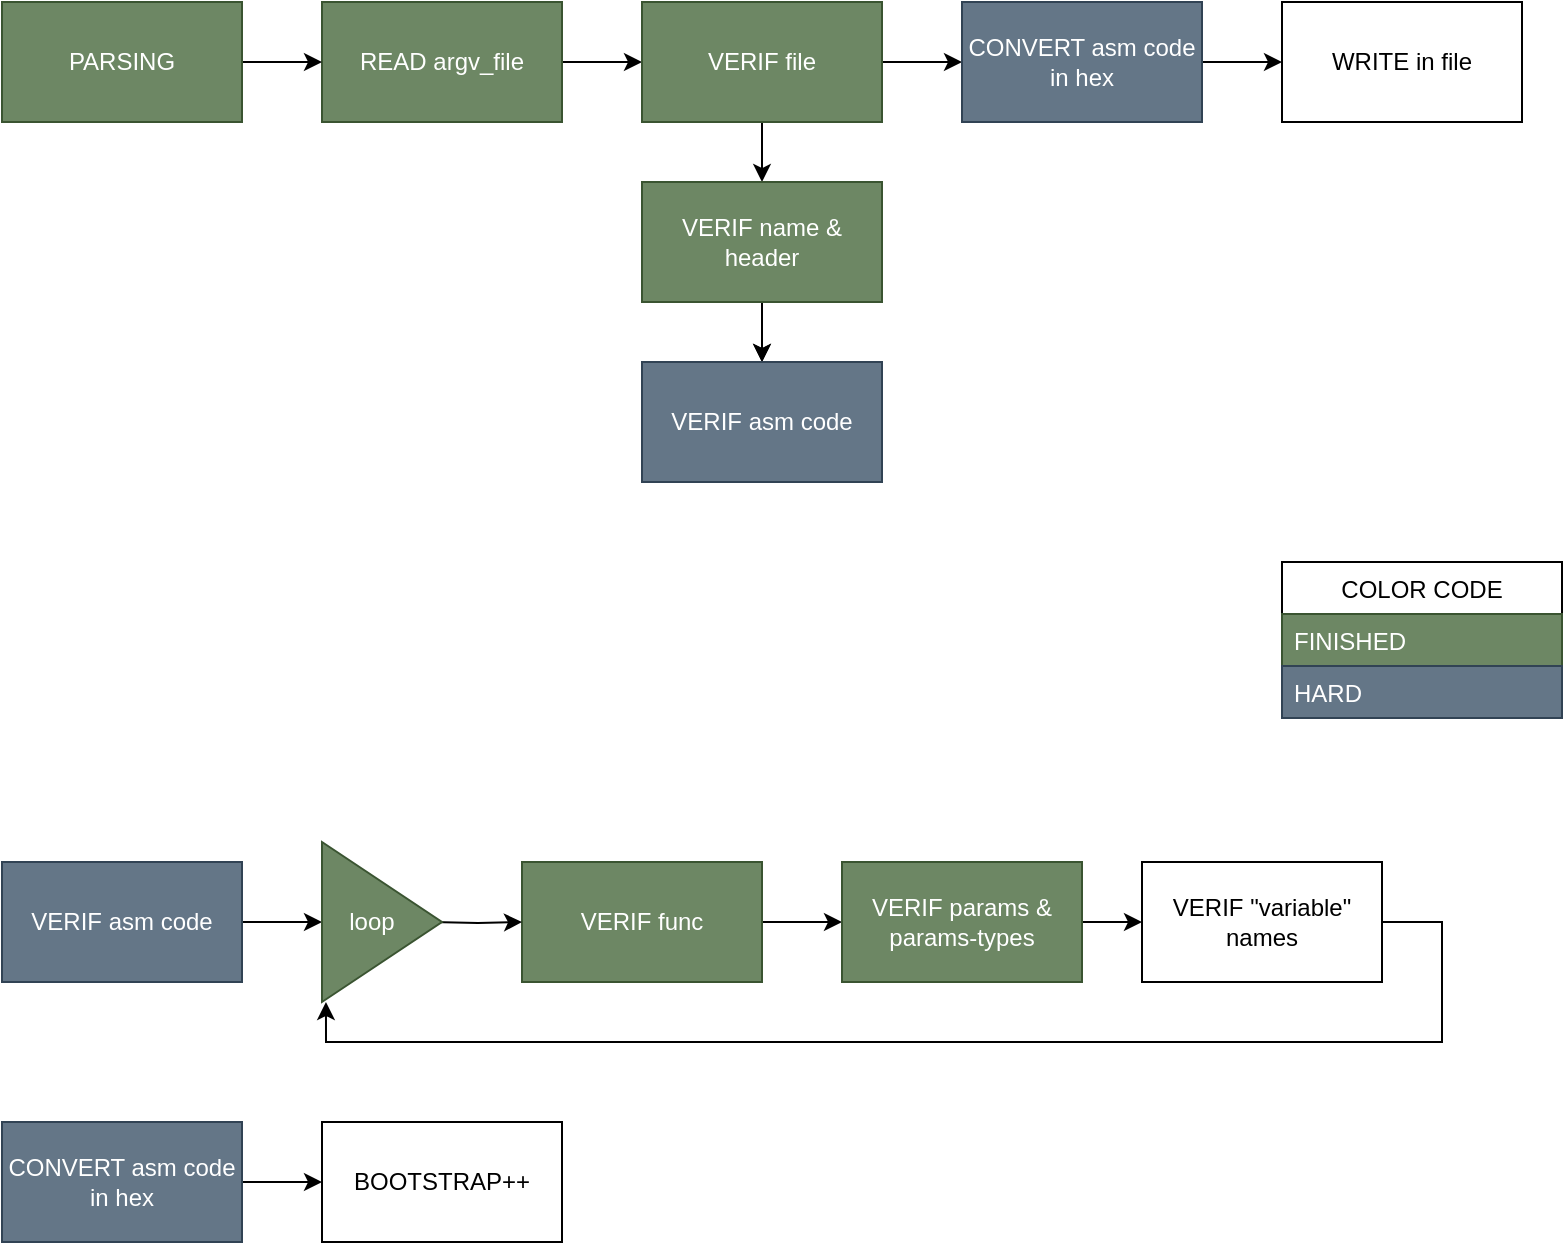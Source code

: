 <mxfile>
    <diagram id="stukyoLYKDwqEfwfrE_7" name="Page-1">
        <mxGraphModel dx="1130" dy="427" grid="1" gridSize="10" guides="1" tooltips="1" connect="1" arrows="1" fold="1" page="1" pageScale="1" pageWidth="850" pageHeight="1100" math="0" shadow="0">
            <root>
                <mxCell id="0"/>
                <mxCell id="1" parent="0"/>
                <mxCell id="AyPsUSvWZMn7-LyFAKhy-5" value="" style="edgeStyle=orthogonalEdgeStyle;rounded=0;orthogonalLoop=1;jettySize=auto;html=1;" parent="1" source="AyPsUSvWZMn7-LyFAKhy-1" target="AyPsUSvWZMn7-LyFAKhy-4" edge="1">
                    <mxGeometry relative="1" as="geometry"/>
                </mxCell>
                <mxCell id="AyPsUSvWZMn7-LyFAKhy-1" value="READ argv_file" style="rounded=0;whiteSpace=wrap;html=1;fillColor=#6d8764;strokeColor=#3A5431;fontColor=#ffffff;" parent="1" vertex="1">
                    <mxGeometry x="200" y="40" width="120" height="60" as="geometry"/>
                </mxCell>
                <mxCell id="AyPsUSvWZMn7-LyFAKhy-3" value="" style="edgeStyle=orthogonalEdgeStyle;rounded=0;orthogonalLoop=1;jettySize=auto;html=1;" parent="1" source="AyPsUSvWZMn7-LyFAKhy-2" target="AyPsUSvWZMn7-LyFAKhy-1" edge="1">
                    <mxGeometry relative="1" as="geometry"/>
                </mxCell>
                <mxCell id="AyPsUSvWZMn7-LyFAKhy-2" value="PARSING" style="rounded=0;whiteSpace=wrap;html=1;fillColor=#6d8764;strokeColor=#3A5431;fontColor=#ffffff;" parent="1" vertex="1">
                    <mxGeometry x="40" y="40" width="120" height="60" as="geometry"/>
                </mxCell>
                <mxCell id="AyPsUSvWZMn7-LyFAKhy-8" value="" style="edgeStyle=orthogonalEdgeStyle;rounded=0;orthogonalLoop=1;jettySize=auto;html=1;" parent="1" source="AyPsUSvWZMn7-LyFAKhy-4" target="AyPsUSvWZMn7-LyFAKhy-6" edge="1">
                    <mxGeometry relative="1" as="geometry"/>
                </mxCell>
                <mxCell id="AyPsUSvWZMn7-LyFAKhy-12" value="" style="edgeStyle=orthogonalEdgeStyle;rounded=0;orthogonalLoop=1;jettySize=auto;html=1;" parent="1" source="AyPsUSvWZMn7-LyFAKhy-4" target="AyPsUSvWZMn7-LyFAKhy-11" edge="1">
                    <mxGeometry relative="1" as="geometry"/>
                </mxCell>
                <mxCell id="AyPsUSvWZMn7-LyFAKhy-4" value="VERIF file" style="rounded=0;whiteSpace=wrap;html=1;fillColor=#6d8764;strokeColor=#3A5431;fontColor=#ffffff;" parent="1" vertex="1">
                    <mxGeometry x="360" y="40" width="120" height="60" as="geometry"/>
                </mxCell>
                <mxCell id="AyPsUSvWZMn7-LyFAKhy-9" value="" style="edgeStyle=orthogonalEdgeStyle;rounded=0;orthogonalLoop=1;jettySize=auto;html=1;" parent="1" source="AyPsUSvWZMn7-LyFAKhy-6" target="AyPsUSvWZMn7-LyFAKhy-7" edge="1">
                    <mxGeometry relative="1" as="geometry"/>
                </mxCell>
                <mxCell id="AyPsUSvWZMn7-LyFAKhy-10" value="" style="edgeStyle=orthogonalEdgeStyle;rounded=0;orthogonalLoop=1;jettySize=auto;html=1;" parent="1" source="AyPsUSvWZMn7-LyFAKhy-6" target="AyPsUSvWZMn7-LyFAKhy-7" edge="1">
                    <mxGeometry relative="1" as="geometry"/>
                </mxCell>
                <mxCell id="AyPsUSvWZMn7-LyFAKhy-6" value="VERIF name &amp;amp; header" style="rounded=0;whiteSpace=wrap;html=1;fillColor=#6d8764;strokeColor=#3A5431;fontColor=#ffffff;" parent="1" vertex="1">
                    <mxGeometry x="360" y="130" width="120" height="60" as="geometry"/>
                </mxCell>
                <mxCell id="AyPsUSvWZMn7-LyFAKhy-7" value="VERIF asm code" style="rounded=0;whiteSpace=wrap;html=1;fillColor=#647687;strokeColor=#314354;fontColor=#ffffff;" parent="1" vertex="1">
                    <mxGeometry x="360" y="220" width="120" height="60" as="geometry"/>
                </mxCell>
                <mxCell id="AyPsUSvWZMn7-LyFAKhy-14" value="" style="edgeStyle=orthogonalEdgeStyle;rounded=0;orthogonalLoop=1;jettySize=auto;html=1;" parent="1" source="AyPsUSvWZMn7-LyFAKhy-11" target="AyPsUSvWZMn7-LyFAKhy-13" edge="1">
                    <mxGeometry relative="1" as="geometry"/>
                </mxCell>
                <mxCell id="AyPsUSvWZMn7-LyFAKhy-11" value="&lt;div&gt;CONVERT asm code&lt;br&gt;&lt;/div&gt;&lt;div&gt;in hex&lt;br&gt;&lt;/div&gt;" style="rounded=0;whiteSpace=wrap;html=1;fillColor=#647687;strokeColor=#314354;fontColor=#ffffff;" parent="1" vertex="1">
                    <mxGeometry x="520" y="40" width="120" height="60" as="geometry"/>
                </mxCell>
                <mxCell id="AyPsUSvWZMn7-LyFAKhy-13" value="WRITE in file" style="rounded=0;whiteSpace=wrap;html=1;" parent="1" vertex="1">
                    <mxGeometry x="680" y="40" width="120" height="60" as="geometry"/>
                </mxCell>
                <mxCell id="AyPsUSvWZMn7-LyFAKhy-24" value="" style="edgeStyle=orthogonalEdgeStyle;rounded=0;orthogonalLoop=1;jettySize=auto;html=1;" parent="1" source="AyPsUSvWZMn7-LyFAKhy-15" target="AyPsUSvWZMn7-LyFAKhy-23" edge="1">
                    <mxGeometry relative="1" as="geometry"/>
                </mxCell>
                <mxCell id="AyPsUSvWZMn7-LyFAKhy-15" value="VERIF asm code" style="rounded=0;whiteSpace=wrap;html=1;fillColor=#647687;strokeColor=#314354;fontColor=#ffffff;" parent="1" vertex="1">
                    <mxGeometry x="40" y="470" width="120" height="60" as="geometry"/>
                </mxCell>
                <mxCell id="AyPsUSvWZMn7-LyFAKhy-18" value="" style="edgeStyle=orthogonalEdgeStyle;rounded=0;orthogonalLoop=1;jettySize=auto;html=1;" parent="1" source="AyPsUSvWZMn7-LyFAKhy-16" target="AyPsUSvWZMn7-LyFAKhy-17" edge="1">
                    <mxGeometry relative="1" as="geometry"/>
                </mxCell>
                <mxCell id="AyPsUSvWZMn7-LyFAKhy-16" value="&lt;div&gt;CONVERT asm code&lt;br&gt;&lt;/div&gt;&lt;div&gt;in hex&lt;br&gt;&lt;/div&gt;" style="rounded=0;whiteSpace=wrap;html=1;fillColor=#647687;strokeColor=#314354;fontColor=#ffffff;" parent="1" vertex="1">
                    <mxGeometry x="40" y="600" width="120" height="60" as="geometry"/>
                </mxCell>
                <mxCell id="AyPsUSvWZMn7-LyFAKhy-17" value="BOOTSTRAP++" style="rounded=0;whiteSpace=wrap;html=1;" parent="1" vertex="1">
                    <mxGeometry x="200" y="600" width="120" height="60" as="geometry"/>
                </mxCell>
                <mxCell id="AyPsUSvWZMn7-LyFAKhy-22" value="" style="edgeStyle=orthogonalEdgeStyle;rounded=0;orthogonalLoop=1;jettySize=auto;html=1;" parent="1" source="AyPsUSvWZMn7-LyFAKhy-19" target="AyPsUSvWZMn7-LyFAKhy-21" edge="1">
                    <mxGeometry relative="1" as="geometry"/>
                </mxCell>
                <mxCell id="AyPsUSvWZMn7-LyFAKhy-19" value="VERIF func" style="rounded=0;whiteSpace=wrap;html=1;fillColor=#6d8764;strokeColor=#3A5431;fontColor=#ffffff;" parent="1" vertex="1">
                    <mxGeometry x="300" y="470" width="120" height="60" as="geometry"/>
                </mxCell>
                <mxCell id="AyPsUSvWZMn7-LyFAKhy-26" style="edgeStyle=orthogonalEdgeStyle;rounded=0;orthogonalLoop=1;jettySize=auto;html=1;entryX=0.033;entryY=1;entryDx=0;entryDy=0;entryPerimeter=0;" parent="1" source="39" target="AyPsUSvWZMn7-LyFAKhy-23" edge="1">
                    <mxGeometry relative="1" as="geometry">
                        <Array as="points">
                            <mxPoint x="760" y="500"/>
                            <mxPoint x="760" y="560"/>
                            <mxPoint x="202" y="560"/>
                        </Array>
                    </mxGeometry>
                </mxCell>
                <mxCell id="41" value="" style="edgeStyle=orthogonalEdgeStyle;rounded=0;orthogonalLoop=1;jettySize=auto;html=1;" edge="1" parent="1" source="AyPsUSvWZMn7-LyFAKhy-21" target="39">
                    <mxGeometry relative="1" as="geometry"/>
                </mxCell>
                <mxCell id="AyPsUSvWZMn7-LyFAKhy-21" value="VERIF params &amp;amp; params-types" style="rounded=0;whiteSpace=wrap;html=1;fillColor=#6d8764;strokeColor=#3A5431;fontColor=#ffffff;" parent="1" vertex="1">
                    <mxGeometry x="460" y="470" width="120" height="60" as="geometry"/>
                </mxCell>
                <mxCell id="AyPsUSvWZMn7-LyFAKhy-25" value="" style="edgeStyle=orthogonalEdgeStyle;rounded=0;orthogonalLoop=1;jettySize=auto;html=1;" parent="1" target="AyPsUSvWZMn7-LyFAKhy-19" edge="1">
                    <mxGeometry relative="1" as="geometry">
                        <mxPoint x="255" y="500" as="sourcePoint"/>
                    </mxGeometry>
                </mxCell>
                <mxCell id="AyPsUSvWZMn7-LyFAKhy-23" value="&lt;div&gt;loop&amp;nbsp;&amp;nbsp;&amp;nbsp; &lt;br&gt;&lt;/div&gt;" style="triangle;whiteSpace=wrap;html=1;fillColor=#6d8764;strokeColor=#3A5431;fontColor=#ffffff;" parent="1" vertex="1">
                    <mxGeometry x="200" y="460" width="60" height="80" as="geometry"/>
                </mxCell>
                <mxCell id="36" value="COLOR CODE" style="swimlane;fontStyle=0;childLayout=stackLayout;horizontal=1;startSize=26;fillColor=none;horizontalStack=0;resizeParent=1;resizeParentMax=0;resizeLast=0;collapsible=1;marginBottom=0;" parent="1" vertex="1">
                    <mxGeometry x="680" y="320" width="140" height="78" as="geometry"/>
                </mxCell>
                <mxCell id="37" value="FINISHED" style="text;strokeColor=#3A5431;fillColor=#6d8764;align=left;verticalAlign=top;spacingLeft=4;spacingRight=4;overflow=hidden;rotatable=0;points=[[0,0.5],[1,0.5]];portConstraint=eastwest;fontColor=#ffffff;" parent="36" vertex="1">
                    <mxGeometry y="26" width="140" height="26" as="geometry"/>
                </mxCell>
                <mxCell id="38" value="HARD" style="text;strokeColor=#314354;fillColor=#647687;align=left;verticalAlign=top;spacingLeft=4;spacingRight=4;overflow=hidden;rotatable=0;points=[[0,0.5],[1,0.5]];portConstraint=eastwest;fontColor=#ffffff;" parent="36" vertex="1">
                    <mxGeometry y="52" width="140" height="26" as="geometry"/>
                </mxCell>
                <mxCell id="39" value="VERIF &quot;variable&quot; names" style="rounded=0;whiteSpace=wrap;html=1;" vertex="1" parent="1">
                    <mxGeometry x="610" y="470" width="120" height="60" as="geometry"/>
                </mxCell>
            </root>
        </mxGraphModel>
    </diagram>
</mxfile>
